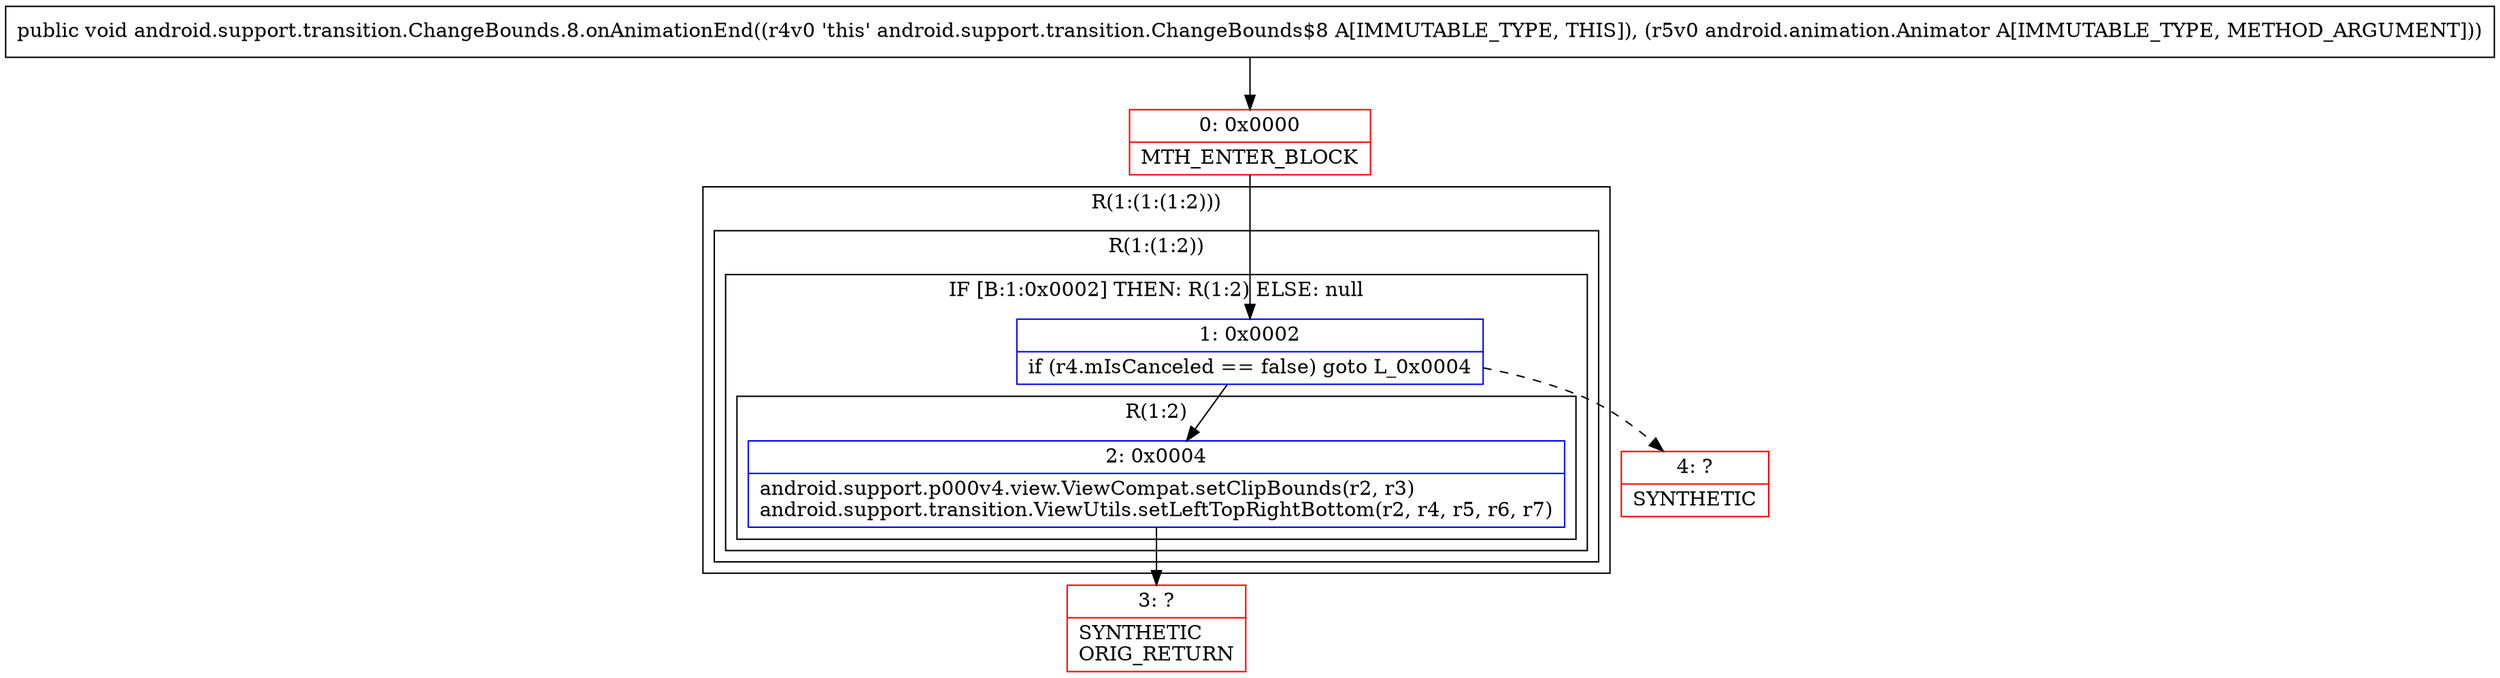 digraph "CFG forandroid.support.transition.ChangeBounds.8.onAnimationEnd(Landroid\/animation\/Animator;)V" {
subgraph cluster_Region_1795637739 {
label = "R(1:(1:(1:2)))";
node [shape=record,color=blue];
subgraph cluster_Region_775368674 {
label = "R(1:(1:2))";
node [shape=record,color=blue];
subgraph cluster_IfRegion_1910460430 {
label = "IF [B:1:0x0002] THEN: R(1:2) ELSE: null";
node [shape=record,color=blue];
Node_1 [shape=record,label="{1\:\ 0x0002|if (r4.mIsCanceled == false) goto L_0x0004\l}"];
subgraph cluster_Region_408993055 {
label = "R(1:2)";
node [shape=record,color=blue];
Node_2 [shape=record,label="{2\:\ 0x0004|android.support.p000v4.view.ViewCompat.setClipBounds(r2, r3)\landroid.support.transition.ViewUtils.setLeftTopRightBottom(r2, r4, r5, r6, r7)\l}"];
}
}
}
}
Node_0 [shape=record,color=red,label="{0\:\ 0x0000|MTH_ENTER_BLOCK\l}"];
Node_3 [shape=record,color=red,label="{3\:\ ?|SYNTHETIC\lORIG_RETURN\l}"];
Node_4 [shape=record,color=red,label="{4\:\ ?|SYNTHETIC\l}"];
MethodNode[shape=record,label="{public void android.support.transition.ChangeBounds.8.onAnimationEnd((r4v0 'this' android.support.transition.ChangeBounds$8 A[IMMUTABLE_TYPE, THIS]), (r5v0 android.animation.Animator A[IMMUTABLE_TYPE, METHOD_ARGUMENT])) }"];
MethodNode -> Node_0;
Node_1 -> Node_2;
Node_1 -> Node_4[style=dashed];
Node_2 -> Node_3;
Node_0 -> Node_1;
}

